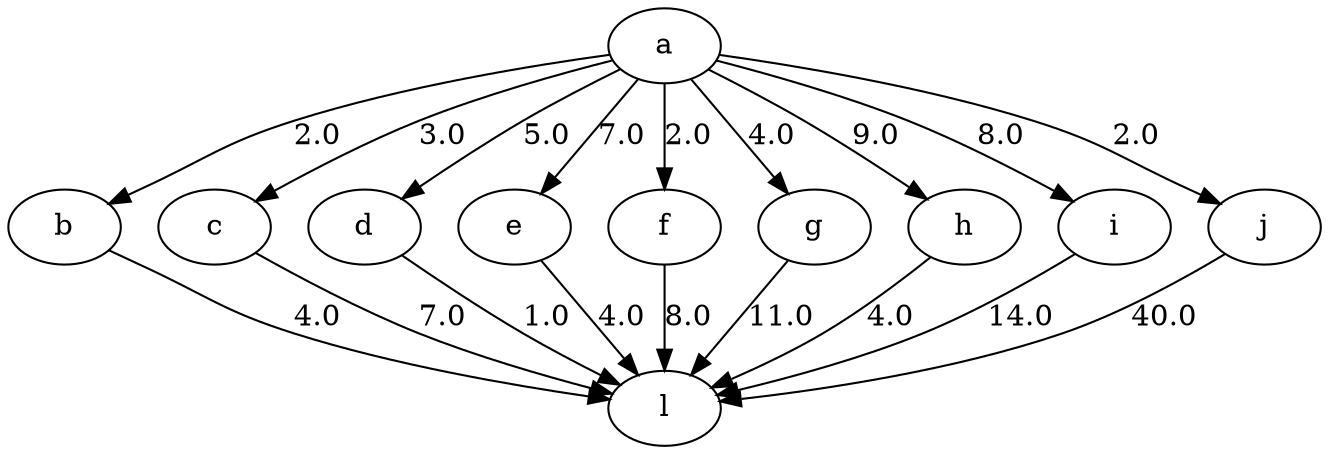 digraph "src/test/resources/test1-output.dot" {
	a [Processor=1,Start=0,Weight=2];
	b [Processor=1,Start=18,Weight=5];
	c [Processor=1,Start=12,Weight=6];
	d [Processor=2,Start=19,Weight=3];
	e [Processor=2,Start=16,Weight=3];
	f [Processor=2,Start=9,Weight=6];
	g [Processor=1,Start=6,Weight=6];
	h [Processor=2,Start=15,Weight=1];
	i [Processor=1,Start=2,Weight=4];
	j [Processor=2,Start=4,Weight=5];
	l [Processor=1,Start=23,Weight=4];
	a -> b [Weight=2,label=2.0];
	a -> c [Weight=3,label=3.0];
	a -> d [Weight=5,label=5.0];
	a -> e [Weight=7,label=7.0];
	a -> f [Weight=2,label=2.0];
	a -> g [Weight=4,label=4.0];
	a -> h [Weight=9,label=9.0];
	a -> i [Weight=8,label=8.0];
	a -> j [Weight=2,label=2.0];
	b -> l [Weight=4,label=4.0];
	c -> l [Weight=7,label=7.0];
	d -> l [Weight=1,label=1.0];
	e -> l [Weight=4,label=4.0];
	f -> l [Weight=8,label=8.0];
	g -> l [Weight=11,label=11.0];
	h -> l [Weight=4,label=4.0];
	i -> l [Weight=40,label=14.0];
	j -> l [Weight=12,label=40.0];
}